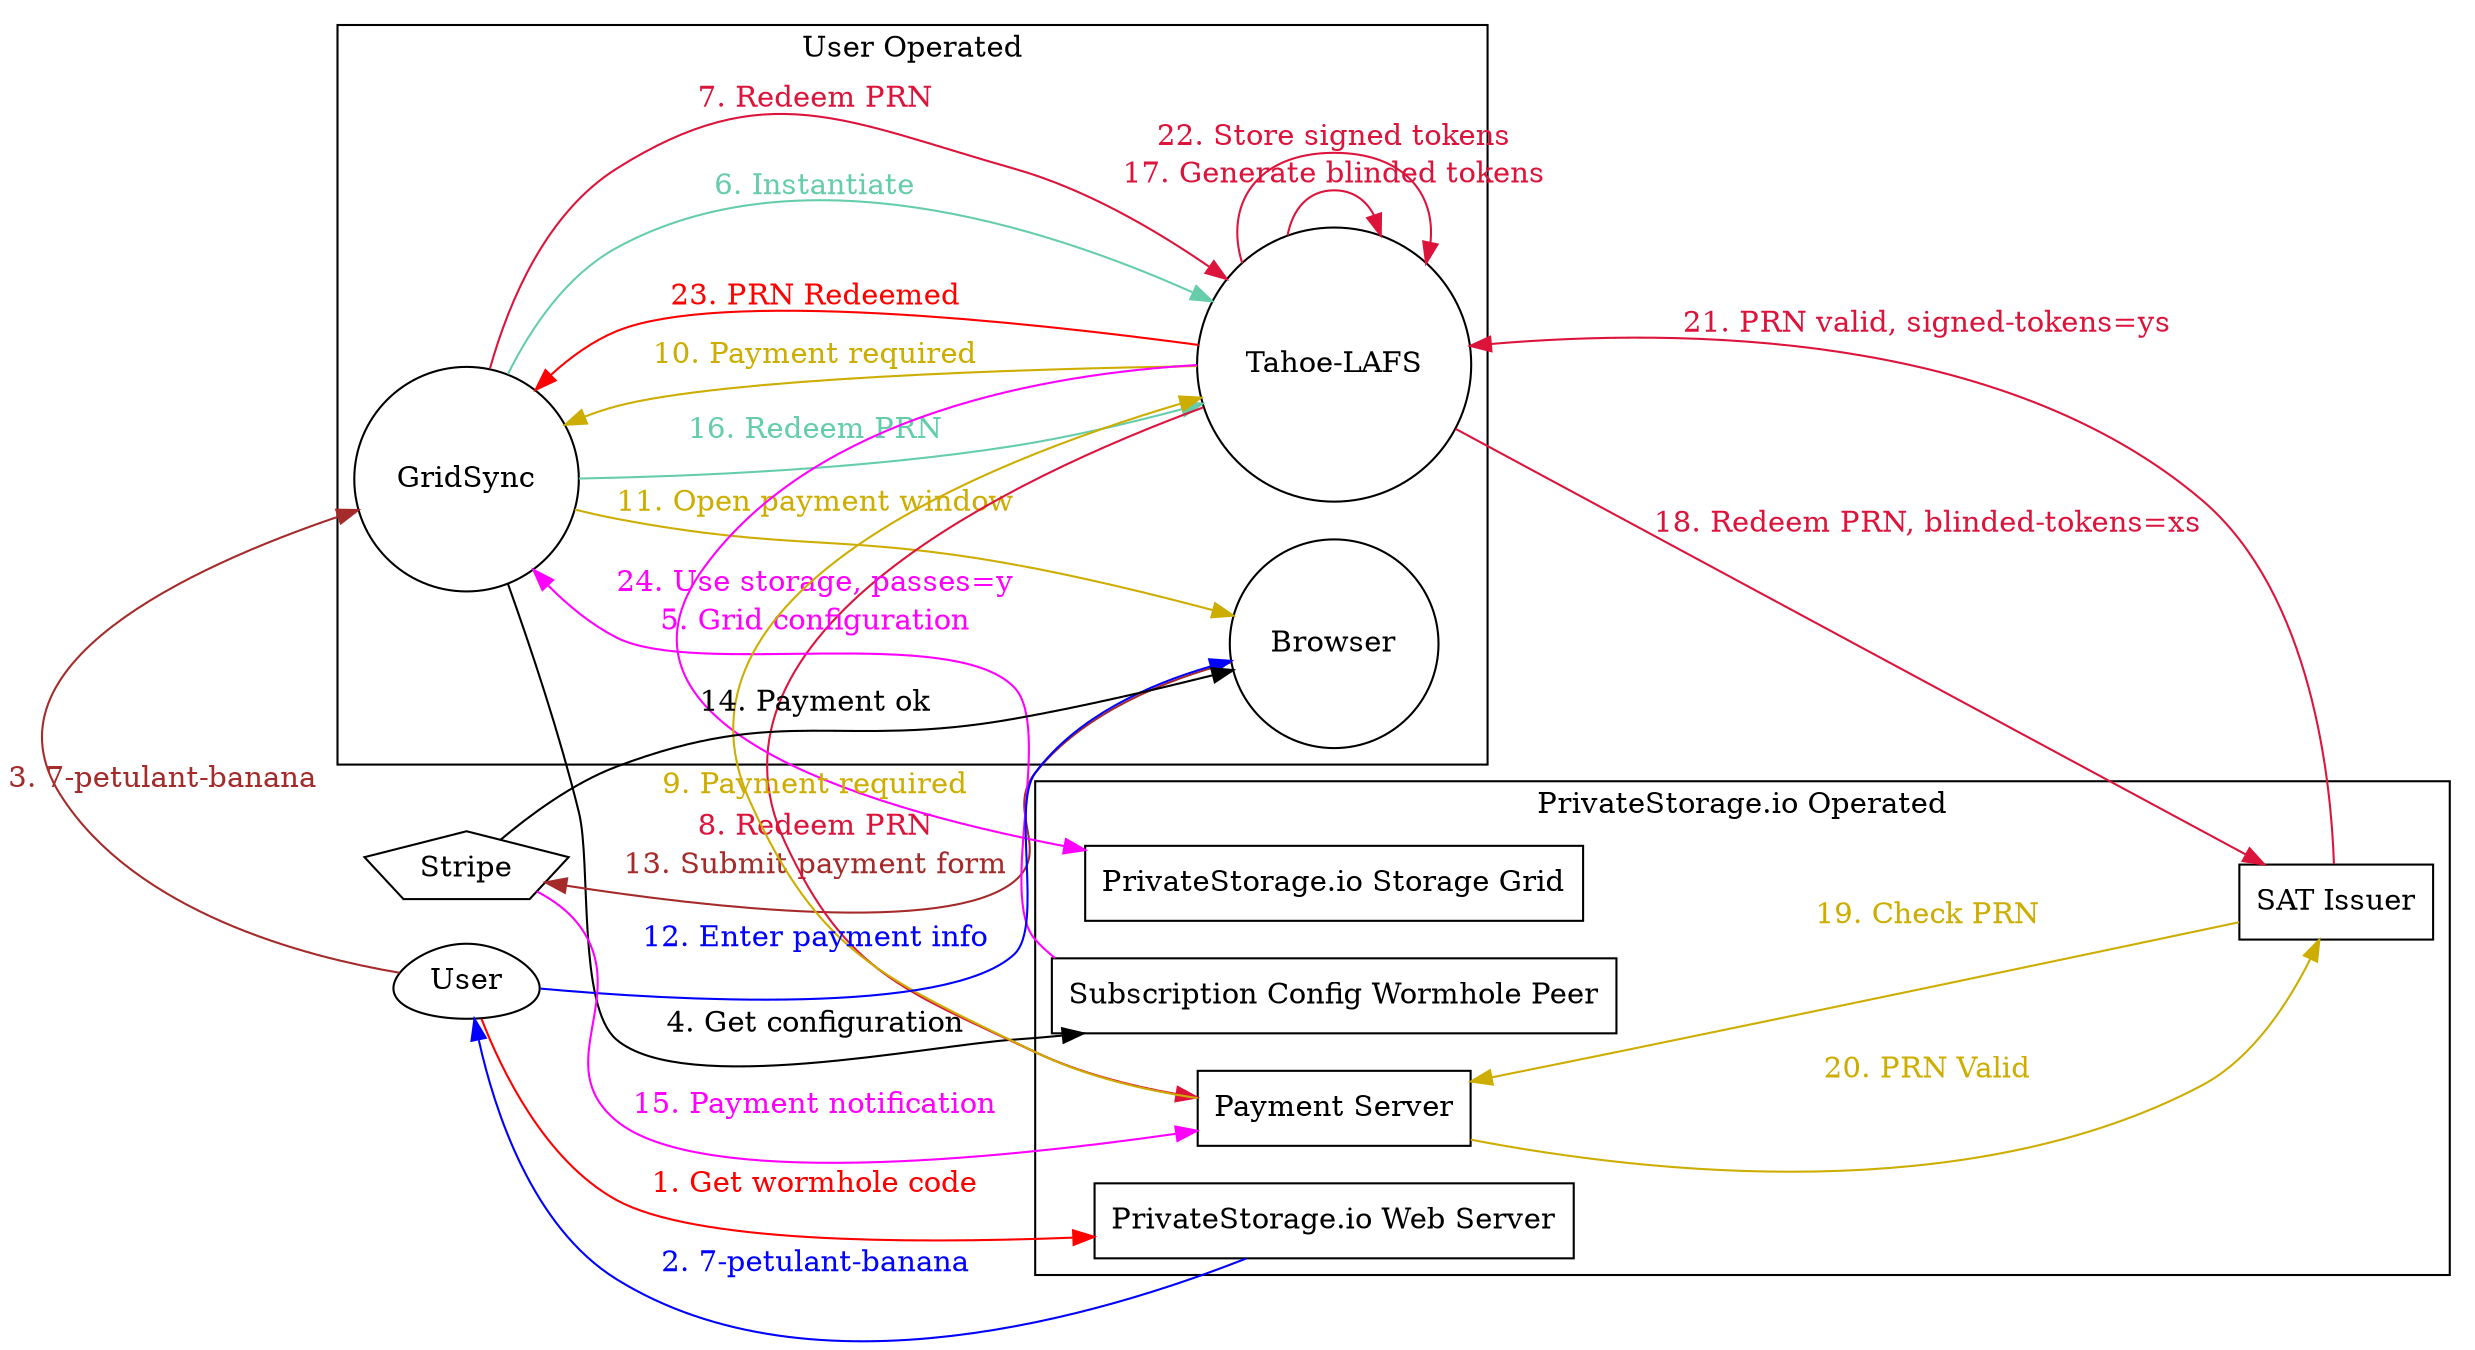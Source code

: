 digraph subscriptions {
        rankdir=LR

        subgraph cluster_usercontrolled {
                label = "User Operated"
                rankdir=LR
                GridSync                 [label="GridSync",                          shape=circle]
                Browser                  [label="Browser",                           shape=circle]
                TahoeLAFS                [label="Tahoe-LAFS",                        shape=circle]
        }


        subgraph cluster_pscontrolled {
                label = "PrivateStorage.io Operated"
                rankdir = TB
                PSWebServer              [label="PrivateStorage.io Web Server",      shape=box]
                SubscriptionConfigWHPeer [label="Subscription Config Wormhole Peer", shape=box]
                PaymentServer            [label="Payment Server",                    shape=box]
                SATIssuer                [label="SAT Issuer",                        shape=box]
                PSStorageGrid            [label="PrivateStorage.io Storage Grid",    shape=box]
        }

        User                     [label="User",                              shape=egg]
        Stripe                   [label="Stripe",                            shape=pentagon]

        User                     -> PSWebServer              [label="1. Get wormhole code",    fontcolor=red, color=red]
        PSWebServer              -> User                     [label="2. 7-petulant-banana",    fontcolor=blue, color=blue]
        User                     -> GridSync                 [label="3. 7-petulant-banana",    fontcolor=brown, color=brown]
        GridSync                 -> SubscriptionConfigWHPeer [label="4. Get configuration",    fontcolor=black, color=black]
        SubscriptionConfigWHPeer -> GridSync                 [label="5. Grid configuration",   fontcolor=magenta, color=magenta]
        GridSync                 -> TahoeLAFS                [label="6. Instantiate",          fontcolor=aquamarine3, color=aquamarine3]
        GridSync                 -> TahoeLAFS                [label="7. Redeem PRN",           fontcolor=crimson, color=crimson]
        TahoeLAFS                -> PaymentServer            [label="8. Redeem PRN",           fontcolor=crimson, color=crimson]
        PaymentServer            -> TahoeLAFS                [label="9. Payment required",     fontcolor=gold3, color=gold3]
        TahoeLAFS                -> GridSync                 [label="10. Payment required",    fontcolor=gold3, color=gold3]
        GridSync                 -> Browser                  [label="11. Open payment window", fontcolor=gold3, color=gold3]
        User                     -> Browser                  [label="12. Enter payment info",  fontcolor=blue, color=blue]
        Browser                  -> Stripe                   [label="13. Submit payment form", fontcolor=brown, color=brown]
        Stripe                   -> Browser                  [label="14. Payment ok",          fontcolor=black, color=black]
        Stripe                   -> PaymentServer            [label="15. Payment notification", fontcolor=magenta, color=magenta]
        GridSync                 -> TahoeLAFS                [label="16. Redeem PRN",             fontcolor=aquamarine3, color=aquamarine3]
        TahoeLAFS                -> TahoeLAFS                [label="17. Generate blinded tokens",        fontcolor=crimson, color=crimson]
        TahoeLAFS                -> SATIssuer                [label="18. Redeem PRN, blinded-tokens=xs",  fontcolor=crimson, color=crimson]
	SATIssuer                -> PaymentServer            [label="19. Check PRN",                      fontcolor=gold3, color=gold3]
	PaymentServer            -> SATIssuer                [label="20. PRN Valid",                      fontcolor=gold3, color=gold3]
	SATIssuer                -> TahoeLAFS                [label="21. PRN valid, signed-tokens=ys",    fontcolor=crimson, color=crimson]
        TahoeLAFS                -> TahoeLAFS                [label="22. Store signed tokens",            fontcolor=crimson, color=crimson]
        TahoeLAFS                -> GridSync                 [label="23. PRN Redeemed",                   fontcolor=red, color=red]
        TahoeLAFS                -> PSStorageGrid            [label="24. Use storage, passes=y",          fontcolor=magenta, color=magenta]
}

